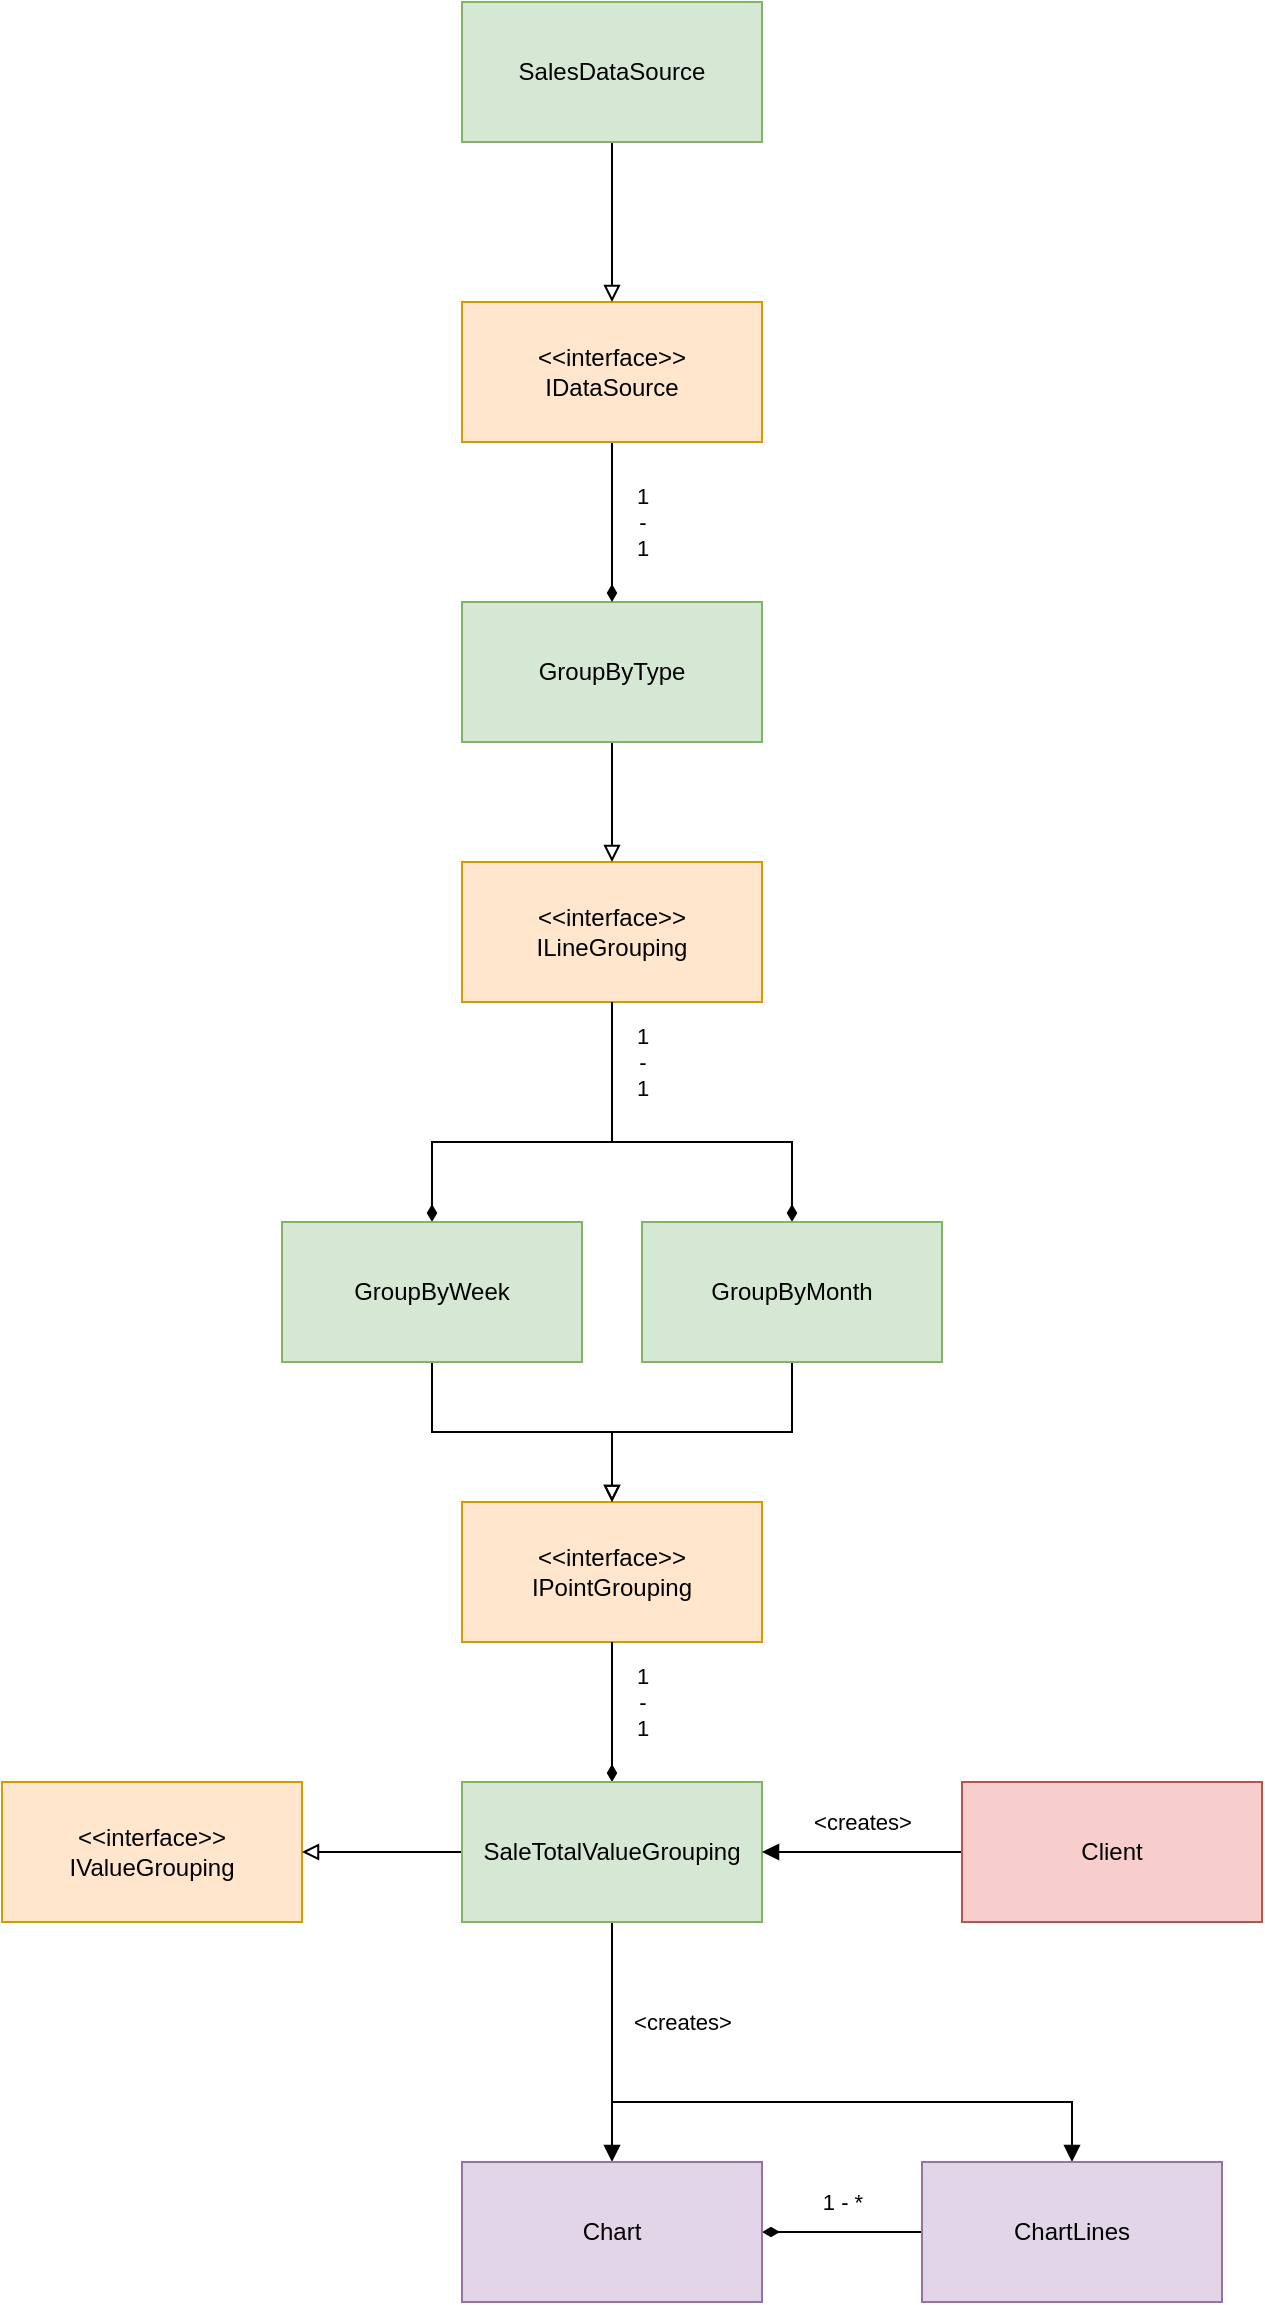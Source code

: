 <mxfile version="14.2.9" type="device"><diagram id="92ifmsvtkc34A_-PFEkX" name="Page-1"><mxGraphModel dx="1422" dy="1984" grid="1" gridSize="10" guides="1" tooltips="1" connect="1" arrows="1" fold="1" page="1" pageScale="1" pageWidth="850" pageHeight="1100" math="0" shadow="0"><root><mxCell id="0"/><mxCell id="1" parent="0"/><mxCell id="atznFiFgOiTX2Q2zjF74-2" value="&amp;lt;&amp;lt;interface&amp;gt;&amp;gt;&lt;br&gt;ILineGrouping" style="rounded=0;whiteSpace=wrap;html=1;fillColor=#ffe6cc;strokeColor=#d79b00;" vertex="1" parent="1"><mxGeometry x="290" y="20" width="150" height="70" as="geometry"/></mxCell><mxCell id="atznFiFgOiTX2Q2zjF74-4" value="&amp;lt;&amp;lt;interface&amp;gt;&amp;gt;&lt;br&gt;IPointGrouping" style="rounded=0;whiteSpace=wrap;html=1;fillColor=#ffe6cc;strokeColor=#d79b00;" vertex="1" parent="1"><mxGeometry x="290" y="340" width="150" height="70" as="geometry"/></mxCell><mxCell id="atznFiFgOiTX2Q2zjF74-5" value="&amp;lt;&amp;lt;interface&amp;gt;&amp;gt;&lt;br&gt;IValueGrouping" style="rounded=0;whiteSpace=wrap;html=1;fillColor=#ffe6cc;strokeColor=#d79b00;" vertex="1" parent="1"><mxGeometry x="60" y="480" width="150" height="70" as="geometry"/></mxCell><mxCell id="atznFiFgOiTX2Q2zjF74-11" style="edgeStyle=orthogonalEdgeStyle;rounded=0;orthogonalLoop=1;jettySize=auto;html=1;endArrow=block;endFill=0;" edge="1" parent="1" source="atznFiFgOiTX2Q2zjF74-6" target="atznFiFgOiTX2Q2zjF74-2"><mxGeometry relative="1" as="geometry"/></mxCell><mxCell id="atznFiFgOiTX2Q2zjF74-6" value="GroupByType" style="rounded=0;whiteSpace=wrap;html=1;fillColor=#d5e8d4;strokeColor=#82b366;" vertex="1" parent="1"><mxGeometry x="290" y="-110" width="150" height="70" as="geometry"/></mxCell><mxCell id="atznFiFgOiTX2Q2zjF74-12" style="edgeStyle=orthogonalEdgeStyle;rounded=0;orthogonalLoop=1;jettySize=auto;html=1;endArrow=block;endFill=0;" edge="1" parent="1" source="atznFiFgOiTX2Q2zjF74-7" target="atznFiFgOiTX2Q2zjF74-4"><mxGeometry relative="1" as="geometry"/></mxCell><mxCell id="atznFiFgOiTX2Q2zjF74-32" style="edgeStyle=orthogonalEdgeStyle;rounded=0;orthogonalLoop=1;jettySize=auto;html=1;startArrow=diamondThin;startFill=1;endArrow=none;endFill=0;" edge="1" parent="1" source="atznFiFgOiTX2Q2zjF74-7" target="atznFiFgOiTX2Q2zjF74-2"><mxGeometry relative="1" as="geometry"><Array as="points"><mxPoint x="455" y="160"/><mxPoint x="365" y="160"/></Array></mxGeometry></mxCell><mxCell id="atznFiFgOiTX2Q2zjF74-7" value="GroupByMonth" style="rounded=0;whiteSpace=wrap;html=1;fillColor=#d5e8d4;strokeColor=#82b366;" vertex="1" parent="1"><mxGeometry x="380" y="200" width="150" height="70" as="geometry"/></mxCell><mxCell id="atznFiFgOiTX2Q2zjF74-30" style="edgeStyle=orthogonalEdgeStyle;rounded=0;orthogonalLoop=1;jettySize=auto;html=1;startArrow=none;startFill=0;endArrow=block;endFill=0;" edge="1" parent="1" source="atznFiFgOiTX2Q2zjF74-9" target="atznFiFgOiTX2Q2zjF74-4"><mxGeometry relative="1" as="geometry"/></mxCell><mxCell id="atznFiFgOiTX2Q2zjF74-31" value="1&lt;br&gt;-&lt;br&gt;1" style="edgeStyle=orthogonalEdgeStyle;rounded=0;orthogonalLoop=1;jettySize=auto;html=1;startArrow=diamondThin;startFill=1;endArrow=none;endFill=0;" edge="1" parent="1" source="atznFiFgOiTX2Q2zjF74-9" target="atznFiFgOiTX2Q2zjF74-2"><mxGeometry x="0.7" y="-15" relative="1" as="geometry"><Array as="points"><mxPoint x="275" y="160"/><mxPoint x="365" y="160"/></Array><mxPoint as="offset"/></mxGeometry></mxCell><mxCell id="atznFiFgOiTX2Q2zjF74-9" value="GroupByWeek" style="rounded=0;whiteSpace=wrap;html=1;fillColor=#d5e8d4;strokeColor=#82b366;" vertex="1" parent="1"><mxGeometry x="200" y="200" width="150" height="70" as="geometry"/></mxCell><mxCell id="atznFiFgOiTX2Q2zjF74-13" style="edgeStyle=orthogonalEdgeStyle;rounded=0;orthogonalLoop=1;jettySize=auto;html=1;endArrow=block;endFill=0;" edge="1" parent="1" source="atznFiFgOiTX2Q2zjF74-10" target="atznFiFgOiTX2Q2zjF74-5"><mxGeometry relative="1" as="geometry"/></mxCell><mxCell id="atznFiFgOiTX2Q2zjF74-26" style="edgeStyle=orthogonalEdgeStyle;rounded=0;orthogonalLoop=1;jettySize=auto;html=1;startArrow=none;startFill=0;endArrow=block;endFill=1;" edge="1" parent="1" source="atznFiFgOiTX2Q2zjF74-10" target="atznFiFgOiTX2Q2zjF74-21"><mxGeometry relative="1" as="geometry"/></mxCell><mxCell id="atznFiFgOiTX2Q2zjF74-27" style="edgeStyle=orthogonalEdgeStyle;rounded=0;orthogonalLoop=1;jettySize=auto;html=1;startArrow=none;startFill=0;endArrow=block;endFill=1;" edge="1" parent="1" source="atznFiFgOiTX2Q2zjF74-10" target="atznFiFgOiTX2Q2zjF74-22"><mxGeometry relative="1" as="geometry"><Array as="points"><mxPoint x="365" y="640"/><mxPoint x="595" y="640"/></Array></mxGeometry></mxCell><mxCell id="atznFiFgOiTX2Q2zjF74-28" value="&amp;lt;creates&amp;gt;" style="edgeLabel;html=1;align=center;verticalAlign=middle;resizable=0;points=[];" vertex="1" connectable="0" parent="atznFiFgOiTX2Q2zjF74-27"><mxGeometry x="0.331" y="4" relative="1" as="geometry"><mxPoint x="-108" y="-36" as="offset"/></mxGeometry></mxCell><mxCell id="atznFiFgOiTX2Q2zjF74-29" value="1&lt;br&gt;-&lt;br&gt;1" style="edgeStyle=orthogonalEdgeStyle;rounded=0;orthogonalLoop=1;jettySize=auto;html=1;startArrow=diamondThin;startFill=1;endArrow=none;endFill=0;" edge="1" parent="1" source="atznFiFgOiTX2Q2zjF74-10" target="atznFiFgOiTX2Q2zjF74-4"><mxGeometry x="0.143" y="-15" relative="1" as="geometry"><mxPoint as="offset"/></mxGeometry></mxCell><mxCell id="atznFiFgOiTX2Q2zjF74-10" value="SaleTotalValueGrouping" style="rounded=0;whiteSpace=wrap;html=1;fillColor=#d5e8d4;strokeColor=#82b366;" vertex="1" parent="1"><mxGeometry x="290" y="480" width="150" height="70" as="geometry"/></mxCell><mxCell id="atznFiFgOiTX2Q2zjF74-25" value="1 - *" style="edgeStyle=orthogonalEdgeStyle;rounded=0;orthogonalLoop=1;jettySize=auto;html=1;startArrow=diamondThin;startFill=1;endArrow=none;endFill=0;" edge="1" parent="1" source="atznFiFgOiTX2Q2zjF74-21" target="atznFiFgOiTX2Q2zjF74-22"><mxGeometry y="15" relative="1" as="geometry"><mxPoint as="offset"/></mxGeometry></mxCell><mxCell id="atznFiFgOiTX2Q2zjF74-21" value="Chart" style="rounded=0;whiteSpace=wrap;html=1;fillColor=#e1d5e7;strokeColor=#9673a6;" vertex="1" parent="1"><mxGeometry x="290" y="670" width="150" height="70" as="geometry"/></mxCell><mxCell id="atznFiFgOiTX2Q2zjF74-22" value="ChartLines" style="rounded=0;whiteSpace=wrap;html=1;fillColor=#e1d5e7;strokeColor=#9673a6;" vertex="1" parent="1"><mxGeometry x="520" y="670" width="150" height="70" as="geometry"/></mxCell><mxCell id="atznFiFgOiTX2Q2zjF74-35" value="&amp;lt;creates&amp;gt;" style="edgeStyle=orthogonalEdgeStyle;rounded=0;orthogonalLoop=1;jettySize=auto;html=1;startArrow=none;startFill=0;endArrow=block;endFill=1;" edge="1" parent="1" source="atznFiFgOiTX2Q2zjF74-34" target="atznFiFgOiTX2Q2zjF74-10"><mxGeometry y="-15" relative="1" as="geometry"><mxPoint as="offset"/></mxGeometry></mxCell><mxCell id="atznFiFgOiTX2Q2zjF74-34" value="Client" style="rounded=0;whiteSpace=wrap;html=1;fillColor=#f8cecc;strokeColor=#b85450;" vertex="1" parent="1"><mxGeometry x="540" y="480" width="150" height="70" as="geometry"/></mxCell><mxCell id="atznFiFgOiTX2Q2zjF74-38" value="1&lt;br&gt;-&lt;br&gt;1" style="edgeStyle=orthogonalEdgeStyle;rounded=0;orthogonalLoop=1;jettySize=auto;html=1;startArrow=none;startFill=0;endArrow=diamondThin;endFill=1;" edge="1" parent="1" source="atznFiFgOiTX2Q2zjF74-36" target="atznFiFgOiTX2Q2zjF74-6"><mxGeometry y="15" relative="1" as="geometry"><mxPoint as="offset"/></mxGeometry></mxCell><mxCell id="atznFiFgOiTX2Q2zjF74-36" value="&amp;lt;&amp;lt;interface&amp;gt;&amp;gt;&lt;br&gt;IDataSource" style="rounded=0;whiteSpace=wrap;html=1;fillColor=#ffe6cc;strokeColor=#d79b00;" vertex="1" parent="1"><mxGeometry x="290" y="-260" width="150" height="70" as="geometry"/></mxCell><mxCell id="atznFiFgOiTX2Q2zjF74-40" style="edgeStyle=orthogonalEdgeStyle;rounded=0;orthogonalLoop=1;jettySize=auto;html=1;startArrow=none;startFill=0;endArrow=block;endFill=0;" edge="1" parent="1" source="atznFiFgOiTX2Q2zjF74-39" target="atznFiFgOiTX2Q2zjF74-36"><mxGeometry relative="1" as="geometry"/></mxCell><mxCell id="atznFiFgOiTX2Q2zjF74-39" value="SalesDataSource" style="rounded=0;whiteSpace=wrap;html=1;fillColor=#d5e8d4;strokeColor=#82b366;" vertex="1" parent="1"><mxGeometry x="290" y="-410" width="150" height="70" as="geometry"/></mxCell></root></mxGraphModel></diagram></mxfile>